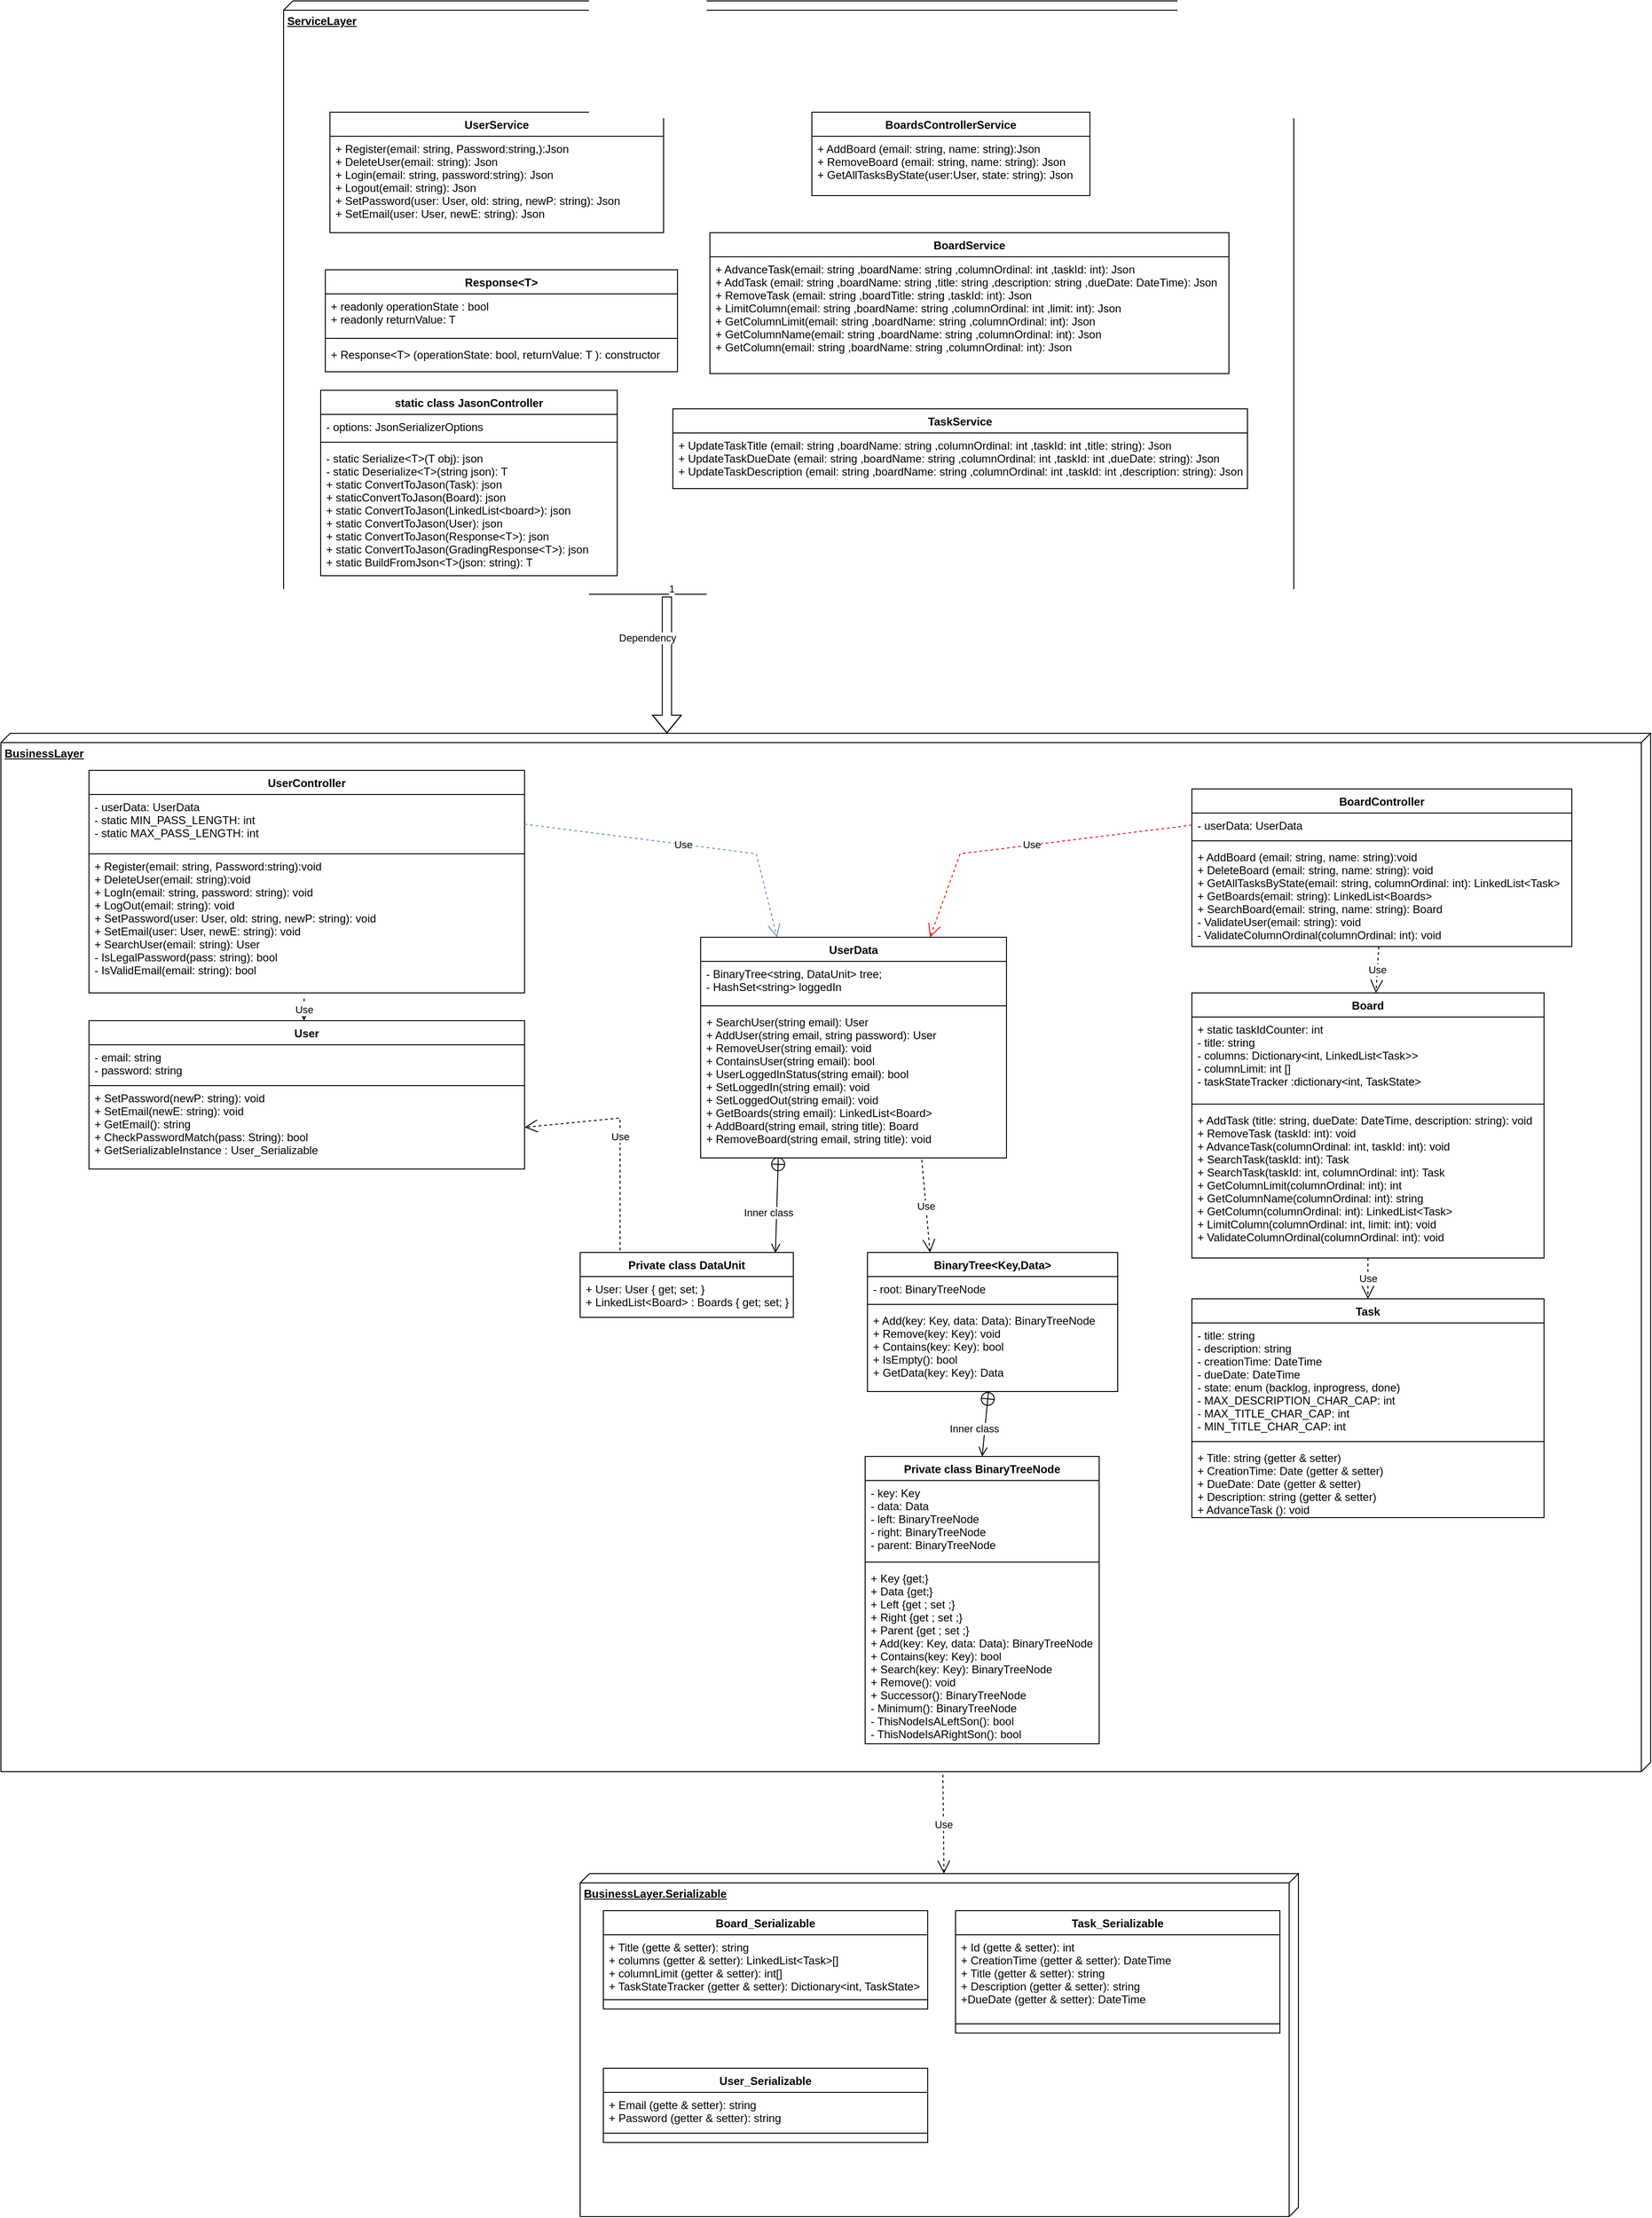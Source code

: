 <mxfile version="18.0.2" type="device"><diagram id="C5RBs43oDa-KdzZeNtuy" name="Page-1"><mxGraphModel dx="1738" dy="824" grid="1" gridSize="10" guides="1" tooltips="1" connect="1" arrows="1" fold="1" page="1" pageScale="1" pageWidth="50000" pageHeight="50000" math="0" shadow="0"><root><mxCell id="WIyWlLk6GJQsqaUBKTNV-0"/><mxCell id="WIyWlLk6GJQsqaUBKTNV-1" parent="WIyWlLk6GJQsqaUBKTNV-0"/><mxCell id="xGHjOlKu3sZe4FUSkpt8-0" value="&lt;b&gt;ServiceLayer&lt;/b&gt;" style="verticalAlign=top;align=left;spacingTop=8;spacingLeft=2;spacingRight=12;shape=cube;size=10;direction=south;fontStyle=4;html=1;shadow=0;" parent="WIyWlLk6GJQsqaUBKTNV-1" vertex="1"><mxGeometry x="1275" y="40" width="1100" height="640" as="geometry"/></mxCell><mxCell id="xGHjOlKu3sZe4FUSkpt8-2" value="&lt;b&gt;BusinessLayer&lt;/b&gt;" style="verticalAlign=top;align=left;spacingTop=8;spacingLeft=2;spacingRight=12;shape=cube;size=10;direction=south;fontStyle=4;html=1;shadow=0;" parent="WIyWlLk6GJQsqaUBKTNV-1" vertex="1"><mxGeometry x="970" y="830" width="1780" height="1120" as="geometry"/></mxCell><mxCell id="bjqec7VB7OD0hQrmDfg4-4" value="UserService" style="swimlane;fontStyle=1;childLayout=stackLayout;horizontal=1;startSize=26;fillColor=none;horizontalStack=0;resizeParent=1;resizeParentMax=0;resizeLast=0;collapsible=1;marginBottom=0;shadow=0;" parent="WIyWlLk6GJQsqaUBKTNV-1" vertex="1"><mxGeometry x="1325" y="160" width="360" height="130" as="geometry"/></mxCell><mxCell id="bjqec7VB7OD0hQrmDfg4-5" value="+ Register(email: string, Password:string,):Json&#10;+ DeleteUser(email: string): Json&#10;+ Login(email: string, password:string): Json&#10;+ Logout(email: string): Json&#10;+ SetPassword(user: User, old: string, newP: string): Json&#10;+ SetEmail(user: User, newE: string): Json&#10;&#10;" style="text;strokeColor=none;fillColor=none;align=left;verticalAlign=top;spacingLeft=4;spacingRight=4;overflow=hidden;rotatable=0;points=[[0,0.5],[1,0.5]];portConstraint=eastwest;shadow=0;" parent="bjqec7VB7OD0hQrmDfg4-4" vertex="1"><mxGeometry y="26" width="360" height="104" as="geometry"/></mxCell><mxCell id="bjqec7VB7OD0hQrmDfg4-8" value="BoardsControllerService" style="swimlane;fontStyle=1;childLayout=stackLayout;horizontal=1;startSize=26;fillColor=none;horizontalStack=0;resizeParent=1;resizeParentMax=0;resizeLast=0;collapsible=1;marginBottom=0;shadow=0;" parent="WIyWlLk6GJQsqaUBKTNV-1" vertex="1"><mxGeometry x="1845" y="160" width="300" height="90" as="geometry"/></mxCell><mxCell id="bjqec7VB7OD0hQrmDfg4-11" value="+ AddBoard (email: string, name: string):Json&#10;+ RemoveBoard (email: string, name: string): Json&#10;+ GetAllTasksByState(user:User, state: string): Json&#10;" style="text;strokeColor=none;fillColor=none;align=left;verticalAlign=top;spacingLeft=4;spacingRight=4;overflow=hidden;rotatable=0;points=[[0,0.5],[1,0.5]];portConstraint=eastwest;shadow=0;" parent="bjqec7VB7OD0hQrmDfg4-8" vertex="1"><mxGeometry y="26" width="300" height="64" as="geometry"/></mxCell><mxCell id="98GBIVYYCk5wVsRqXRgm-3" value="User" style="swimlane;fontStyle=1;align=center;verticalAlign=top;childLayout=stackLayout;horizontal=1;startSize=26;horizontalStack=0;resizeParent=1;resizeParentMax=0;resizeLast=0;collapsible=1;marginBottom=0;shadow=0;" parent="WIyWlLk6GJQsqaUBKTNV-1" vertex="1"><mxGeometry x="1065" y="1140" width="470" height="160" as="geometry"/></mxCell><mxCell id="98GBIVYYCk5wVsRqXRgm-4" value="- email: string&#10;- password: string" style="text;strokeColor=none;fillColor=none;align=left;verticalAlign=top;spacingLeft=4;spacingRight=4;overflow=hidden;rotatable=0;points=[[0,0.5],[1,0.5]];portConstraint=eastwest;shadow=0;" parent="98GBIVYYCk5wVsRqXRgm-3" vertex="1"><mxGeometry y="26" width="470" height="44" as="geometry"/></mxCell><mxCell id="98GBIVYYCk5wVsRqXRgm-6" value="+ SetPassword(newP: string): void&#10;+ SetEmail(newE: string): void&#10;+ GetEmail(): string&#10;+ CheckPasswordMatch(pass: String): bool&#10;+ GetSerializableInstance : User_Serializable&#10;" style="text;strokeColor=default;fillColor=none;align=left;verticalAlign=top;spacingLeft=4;spacingRight=4;overflow=hidden;rotatable=0;points=[[0,0.5],[1,0.5]];portConstraint=eastwest;shadow=0;" parent="98GBIVYYCk5wVsRqXRgm-3" vertex="1"><mxGeometry y="70" width="470" height="90" as="geometry"/></mxCell><mxCell id="98GBIVYYCk5wVsRqXRgm-7" value="UserController" style="swimlane;fontStyle=1;align=center;verticalAlign=top;childLayout=stackLayout;horizontal=1;startSize=26;horizontalStack=0;resizeParent=1;resizeParentMax=0;resizeLast=0;collapsible=1;marginBottom=0;shadow=0;" parent="WIyWlLk6GJQsqaUBKTNV-1" vertex="1"><mxGeometry x="1065" y="870" width="470" height="240" as="geometry"/></mxCell><mxCell id="98GBIVYYCk5wVsRqXRgm-8" value="- userData: UserData&#10;- static MIN_PASS_LENGTH: int&#10;- static MAX_PASS_LENGTH: int" style="text;strokeColor=default;fillColor=none;align=left;verticalAlign=top;spacingLeft=4;spacingRight=4;overflow=hidden;rotatable=0;points=[[0,0.5],[1,0.5]];portConstraint=eastwest;shadow=0;" parent="98GBIVYYCk5wVsRqXRgm-7" vertex="1"><mxGeometry y="26" width="470" height="64" as="geometry"/></mxCell><mxCell id="98GBIVYYCk5wVsRqXRgm-9" value="+ Register(email: string, Password:string):void&#10;+ DeleteUser(email: string):void&#10;+ LogIn(email: string, password: string): void&#10;+ LogOut(email: string): void&#10;+ SetPassword(user: User, old: string, newP: string): void&#10;+ SetEmail(user: User, newE: string): void&#10;+ SearchUser(email: string): User&#10;- IsLegalPassword(pass: string): bool&#10;- IsValidEmail(email: string): bool&#10;&#10;&#10;" style="text;strokeColor=none;fillColor=none;align=left;verticalAlign=top;spacingLeft=4;spacingRight=4;overflow=hidden;rotatable=0;points=[[0,0.5],[1,0.5]];portConstraint=eastwest;shadow=0;" parent="98GBIVYYCk5wVsRqXRgm-7" vertex="1"><mxGeometry y="90" width="470" height="150" as="geometry"/></mxCell><mxCell id="x5OhaD_4UeYc6BT9FAR0-0" value="BoardController" style="swimlane;fontStyle=1;align=center;verticalAlign=top;childLayout=stackLayout;horizontal=1;startSize=26;horizontalStack=0;resizeParent=1;resizeParentMax=0;resizeLast=0;collapsible=1;marginBottom=0;shadow=0;" parent="WIyWlLk6GJQsqaUBKTNV-1" vertex="1"><mxGeometry x="2255" y="890" width="410" height="170" as="geometry"/></mxCell><mxCell id="x5OhaD_4UeYc6BT9FAR0-1" value="- userData: UserData" style="text;strokeColor=none;fillColor=none;align=left;verticalAlign=top;spacingLeft=4;spacingRight=4;overflow=hidden;rotatable=0;points=[[0,0.5],[1,0.5]];portConstraint=eastwest;shadow=0;" parent="x5OhaD_4UeYc6BT9FAR0-0" vertex="1"><mxGeometry y="26" width="410" height="26" as="geometry"/></mxCell><mxCell id="x5OhaD_4UeYc6BT9FAR0-2" value="" style="line;strokeWidth=1;fillColor=none;align=left;verticalAlign=middle;spacingTop=-1;spacingLeft=3;spacingRight=3;rotatable=0;labelPosition=right;points=[];portConstraint=eastwest;shadow=0;" parent="x5OhaD_4UeYc6BT9FAR0-0" vertex="1"><mxGeometry y="52" width="410" height="8" as="geometry"/></mxCell><mxCell id="x5OhaD_4UeYc6BT9FAR0-3" value="+ AddBoard (email: string, name: string):void&#10;+ DeleteBoard (email: string, name: string): void&#10;+ GetAllTasksByState(email: string, columnOrdinal: int): LinkedList&lt;Task&gt;&#10;+ GetBoards(email: string): LinkedList&lt;Boards&gt;&#10;+ SearchBoard(email: string, name: string): Board&#10;- ValidateUser(email: string): void&#10;- ValidateColumnOrdinal(columnOrdinal: int): void&#10;" style="text;strokeColor=none;fillColor=none;align=left;verticalAlign=top;spacingLeft=4;spacingRight=4;overflow=hidden;rotatable=0;points=[[0,0.5],[1,0.5]];portConstraint=eastwest;shadow=0;" parent="x5OhaD_4UeYc6BT9FAR0-0" vertex="1"><mxGeometry y="60" width="410" height="110" as="geometry"/></mxCell><mxCell id="x5OhaD_4UeYc6BT9FAR0-4" value="Board" style="swimlane;fontStyle=1;align=center;verticalAlign=top;childLayout=stackLayout;horizontal=1;startSize=26;horizontalStack=0;resizeParent=1;resizeParentMax=0;resizeLast=0;collapsible=1;marginBottom=0;shadow=0;" parent="WIyWlLk6GJQsqaUBKTNV-1" vertex="1"><mxGeometry x="2255" y="1110" width="380" height="286" as="geometry"/></mxCell><mxCell id="x5OhaD_4UeYc6BT9FAR0-5" value="+ static taskIdCounter: int&#10;- title: string&#10;- columns: Dictionary&lt;int, LinkedList&lt;Task&gt;&gt;&#10;- columnLimit: int []&#10;- taskStateTracker :dictionary&lt;int, TaskState&gt;" style="text;strokeColor=none;fillColor=none;align=left;verticalAlign=top;spacingLeft=4;spacingRight=4;overflow=hidden;rotatable=0;points=[[0,0.5],[1,0.5]];portConstraint=eastwest;shadow=0;" parent="x5OhaD_4UeYc6BT9FAR0-4" vertex="1"><mxGeometry y="26" width="380" height="90" as="geometry"/></mxCell><mxCell id="x5OhaD_4UeYc6BT9FAR0-6" value="" style="line;strokeWidth=1;fillColor=none;align=left;verticalAlign=middle;spacingTop=-1;spacingLeft=3;spacingRight=3;rotatable=0;labelPosition=right;points=[];portConstraint=eastwest;shadow=0;" parent="x5OhaD_4UeYc6BT9FAR0-4" vertex="1"><mxGeometry y="116" width="380" height="8" as="geometry"/></mxCell><mxCell id="x5OhaD_4UeYc6BT9FAR0-7" value="+ AddTask (title: string, dueDate: DateTime, description: string): void&#10;+ RemoveTask (taskId: int): void&#10;+ AdvanceTask(columnOrdinal: int, taskId: int): void&#10;+ SearchTask(taskId: int): Task&#10;+ SearchTask(taskId: int, columnOrdinal: int): Task&#10;+ GetColumnLimit(columnOrdinal: int): int&#10;+ GetColumnName(columnOrdinal: int): string&#10;+ GetColumn(columnOrdinal: int): LinkedList&lt;Task&gt;&#10;+ LimitColumn(columnOrdinal: int, limit: int): void&#10;+ ValidateColumnOrdinal(columnOrdinal: int): void" style="text;strokeColor=none;fillColor=none;align=left;verticalAlign=top;spacingLeft=4;spacingRight=4;overflow=hidden;rotatable=0;points=[[0,0.5],[1,0.5]];portConstraint=eastwest;shadow=0;" parent="x5OhaD_4UeYc6BT9FAR0-4" vertex="1"><mxGeometry y="124" width="380" height="162" as="geometry"/></mxCell><mxCell id="uk4W0RfvNMryeM5cHu4r-0" value="Task" style="swimlane;fontStyle=1;align=center;verticalAlign=top;childLayout=stackLayout;horizontal=1;startSize=26;horizontalStack=0;resizeParent=1;resizeParentMax=0;resizeLast=0;collapsible=1;marginBottom=0;shadow=0;" parent="WIyWlLk6GJQsqaUBKTNV-1" vertex="1"><mxGeometry x="2255" y="1440" width="380" height="236" as="geometry"/></mxCell><mxCell id="uk4W0RfvNMryeM5cHu4r-1" value="- title: string&#10;- description: string&#10;- creationTime: DateTime&#10;- dueDate: DateTime&#10;- state: enum (backlog, inprogress, done)&#10;- MAX_DESCRIPTION_CHAR_CAP: int&#10;- MAX_TITLE_CHAR_CAP: int&#10;- MIN_TITLE_CHAR_CAP: int&#10;&#10;" style="text;strokeColor=none;fillColor=none;align=left;verticalAlign=top;spacingLeft=4;spacingRight=4;overflow=hidden;rotatable=0;points=[[0,0.5],[1,0.5]];portConstraint=eastwest;shadow=0;" parent="uk4W0RfvNMryeM5cHu4r-0" vertex="1"><mxGeometry y="26" width="380" height="124" as="geometry"/></mxCell><mxCell id="uk4W0RfvNMryeM5cHu4r-2" value="" style="line;strokeWidth=1;fillColor=none;align=left;verticalAlign=middle;spacingTop=-1;spacingLeft=3;spacingRight=3;rotatable=0;labelPosition=right;points=[];portConstraint=eastwest;shadow=0;" parent="uk4W0RfvNMryeM5cHu4r-0" vertex="1"><mxGeometry y="150" width="380" height="8" as="geometry"/></mxCell><mxCell id="uk4W0RfvNMryeM5cHu4r-3" value="+ Title: string (getter &amp; setter)&#10;+ CreationTime: Date (getter &amp; setter)&#10;+ DueDate: Date (getter &amp; setter)&#10;+ Description: string (getter &amp; setter)&#10;+ AdvanceTask (): void&#10;" style="text;strokeColor=none;fillColor=none;align=left;verticalAlign=top;spacingLeft=4;spacingRight=4;overflow=hidden;rotatable=0;points=[[0,0.5],[1,0.5]];portConstraint=eastwest;shadow=0;" parent="uk4W0RfvNMryeM5cHu4r-0" vertex="1"><mxGeometry y="158" width="380" height="78" as="geometry"/></mxCell><mxCell id="uk4W0RfvNMryeM5cHu4r-10" value="Use" style="endArrow=open;endSize=12;dashed=1;html=1;rounded=0;shadow=0;" parent="WIyWlLk6GJQsqaUBKTNV-1" source="x5OhaD_4UeYc6BT9FAR0-3" target="x5OhaD_4UeYc6BT9FAR0-4" edge="1"><mxGeometry width="160" relative="1" as="geometry"><mxPoint x="2008" y="1000" as="sourcePoint"/><mxPoint x="1848" y="970" as="targetPoint"/></mxGeometry></mxCell><mxCell id="uk4W0RfvNMryeM5cHu4r-11" value="Use" style="endArrow=open;endSize=12;dashed=1;html=1;rounded=0;entryX=0.5;entryY=0;entryDx=0;entryDy=0;shadow=0;" parent="WIyWlLk6GJQsqaUBKTNV-1" source="x5OhaD_4UeYc6BT9FAR0-7" target="uk4W0RfvNMryeM5cHu4r-0" edge="1"><mxGeometry width="160" relative="1" as="geometry"><mxPoint x="2008" y="1260" as="sourcePoint"/><mxPoint x="2020.581" y="1060" as="targetPoint"/></mxGeometry></mxCell><mxCell id="uk4W0RfvNMryeM5cHu4r-14" value="Use" style="endArrow=open;endSize=12;dashed=1;html=1;rounded=0;exitX=0.494;exitY=1.041;exitDx=0;exitDy=0;exitPerimeter=0;shadow=0;" parent="WIyWlLk6GJQsqaUBKTNV-1" source="98GBIVYYCk5wVsRqXRgm-9" edge="1"><mxGeometry width="160" relative="1" as="geometry"><mxPoint x="1288" y="1010" as="sourcePoint"/><mxPoint x="1297" y="1140" as="targetPoint"/></mxGeometry></mxCell><mxCell id="fzO_TyOFeQawnUR0l6xO-3" value="Use" style="endArrow=open;endSize=12;dashed=1;html=1;rounded=0;exitX=0;exitY=0.5;exitDx=0;exitDy=0;entryX=0.75;entryY=0;entryDx=0;entryDy=0;strokeColor=#FF0000;shadow=0;" parent="WIyWlLk6GJQsqaUBKTNV-1" source="x5OhaD_4UeYc6BT9FAR0-1" target="6h6Y3TABcNSIhT4n3z8i-7" edge="1"><mxGeometry width="160" relative="1" as="geometry"><mxPoint x="1595" y="1140" as="sourcePoint"/><mxPoint x="2008.5" y="1140" as="targetPoint"/><Array as="points"><mxPoint x="2005" y="960"/></Array></mxGeometry></mxCell><mxCell id="fzO_TyOFeQawnUR0l6xO-10" value="Dependency" style="endArrow=block;endFill=1;html=1;edgeStyle=orthogonalEdgeStyle;align=left;verticalAlign=top;rounded=0;strokeColor=#000000;exitX=1.004;exitY=0.624;exitDx=0;exitDy=0;exitPerimeter=0;shape=flexArrow;shadow=0;" parent="WIyWlLk6GJQsqaUBKTNV-1" source="xGHjOlKu3sZe4FUSkpt8-0" target="xGHjOlKu3sZe4FUSkpt8-2" edge="1"><mxGeometry x="-0.569" y="-54" relative="1" as="geometry"><mxPoint x="1435" y="780" as="sourcePoint"/><mxPoint x="1595" y="830" as="targetPoint"/><Array as="points"><mxPoint x="1689" y="790"/><mxPoint x="1689" y="790"/></Array><mxPoint y="-1" as="offset"/></mxGeometry></mxCell><mxCell id="fzO_TyOFeQawnUR0l6xO-11" value="1" style="edgeLabel;resizable=0;html=1;align=left;verticalAlign=bottom;shadow=0;" parent="fzO_TyOFeQawnUR0l6xO-10" connectable="0" vertex="1"><mxGeometry x="-1" relative="1" as="geometry"/></mxCell><mxCell id="XPnZd86U7aN-Ja2AK9dV-4" value="BinaryTree&lt;Key,Data&gt;" style="swimlane;fontStyle=1;align=center;verticalAlign=top;childLayout=stackLayout;horizontal=1;startSize=26;horizontalStack=0;resizeParent=1;resizeParentMax=0;resizeLast=0;collapsible=1;marginBottom=0;shadow=0;" parent="WIyWlLk6GJQsqaUBKTNV-1" vertex="1"><mxGeometry x="1905" y="1390" width="270" height="150" as="geometry"/></mxCell><mxCell id="XPnZd86U7aN-Ja2AK9dV-5" value="- root: BinaryTreeNode" style="text;strokeColor=none;fillColor=none;align=left;verticalAlign=top;spacingLeft=4;spacingRight=4;overflow=hidden;rotatable=0;points=[[0,0.5],[1,0.5]];portConstraint=eastwest;shadow=0;" parent="XPnZd86U7aN-Ja2AK9dV-4" vertex="1"><mxGeometry y="26" width="270" height="26" as="geometry"/></mxCell><mxCell id="XPnZd86U7aN-Ja2AK9dV-6" value="" style="line;strokeWidth=1;fillColor=none;align=left;verticalAlign=middle;spacingTop=-1;spacingLeft=3;spacingRight=3;rotatable=0;labelPosition=right;points=[];portConstraint=eastwest;shadow=0;" parent="XPnZd86U7aN-Ja2AK9dV-4" vertex="1"><mxGeometry y="52" width="270" height="8" as="geometry"/></mxCell><mxCell id="XPnZd86U7aN-Ja2AK9dV-7" value="+ Add(key: Key, data: Data): BinaryTreeNode&#10;+ Remove(key: Key): void&#10;+ Contains(key: Key): bool&#10;+ IsEmpty(): bool&#10;+ GetData(key: Key): Data&#10;&#10;" style="text;strokeColor=none;fillColor=none;align=left;verticalAlign=top;spacingLeft=4;spacingRight=4;overflow=hidden;rotatable=0;points=[[0,0.5],[1,0.5]];portConstraint=eastwest;shadow=0;" parent="XPnZd86U7aN-Ja2AK9dV-4" vertex="1"><mxGeometry y="60" width="270" height="90" as="geometry"/></mxCell><mxCell id="XPnZd86U7aN-Ja2AK9dV-8" value="Private class BinaryTreeNode" style="swimlane;fontStyle=1;align=center;verticalAlign=top;childLayout=stackLayout;horizontal=1;startSize=26;horizontalStack=0;resizeParent=1;resizeParentMax=0;resizeLast=0;collapsible=1;marginBottom=0;shadow=0;" parent="WIyWlLk6GJQsqaUBKTNV-1" vertex="1"><mxGeometry x="1902.5" y="1610" width="252.5" height="310" as="geometry"/></mxCell><mxCell id="XPnZd86U7aN-Ja2AK9dV-9" value="- key: Key&#10;- data: Data&#10;- left: BinaryTreeNode&#10;- right: BinaryTreeNode&#10;- parent: BinaryTreeNode" style="text;strokeColor=none;fillColor=none;align=left;verticalAlign=top;spacingLeft=4;spacingRight=4;overflow=hidden;rotatable=0;points=[[0,0.5],[1,0.5]];portConstraint=eastwest;shadow=0;" parent="XPnZd86U7aN-Ja2AK9dV-8" vertex="1"><mxGeometry y="26" width="252.5" height="84" as="geometry"/></mxCell><mxCell id="XPnZd86U7aN-Ja2AK9dV-10" value="" style="line;strokeWidth=1;fillColor=none;align=left;verticalAlign=middle;spacingTop=-1;spacingLeft=3;spacingRight=3;rotatable=0;labelPosition=right;points=[];portConstraint=eastwest;shadow=0;" parent="XPnZd86U7aN-Ja2AK9dV-8" vertex="1"><mxGeometry y="110" width="252.5" height="8" as="geometry"/></mxCell><mxCell id="XPnZd86U7aN-Ja2AK9dV-11" value="+ Key {get;}&#10;+ Data {get;}&#10;+ Left {get ; set ;}&#10;+ Right {get ; set ;}&#10;+ Parent {get ; set ;}&#10;+ Add(key: Key, data: Data): BinaryTreeNode&#10;+ Contains(key: Key): bool&#10;+ Search(key: Key): BinaryTreeNode&#10;+ Remove(): void&#10;+ Successor(): BinaryTreeNode&#10;-  Minimum(): BinaryTreeNode&#10;- ThisNodeIsALeftSon(): bool&#10;- ThisNodeIsARightSon(): bool" style="text;strokeColor=none;fillColor=none;align=left;verticalAlign=top;spacingLeft=4;spacingRight=4;overflow=hidden;rotatable=0;points=[[0,0.5],[1,0.5]];portConstraint=eastwest;shadow=0;" parent="XPnZd86U7aN-Ja2AK9dV-8" vertex="1"><mxGeometry y="118" width="252.5" height="192" as="geometry"/></mxCell><mxCell id="XPnZd86U7aN-Ja2AK9dV-16" value="" style="endArrow=open;startArrow=circlePlus;endFill=0;startFill=0;endSize=8;html=1;rounded=0;entryX=0.5;entryY=0;entryDx=0;entryDy=0;shadow=0;" parent="WIyWlLk6GJQsqaUBKTNV-1" source="XPnZd86U7aN-Ja2AK9dV-7" target="XPnZd86U7aN-Ja2AK9dV-8" edge="1"><mxGeometry width="160" relative="1" as="geometry"><mxPoint x="865" y="1460" as="sourcePoint"/><mxPoint x="873.07" y="1536" as="targetPoint"/><Array as="points"/></mxGeometry></mxCell><mxCell id="KujX5jgfpQqqQv8bhV0d-0" value="Use" style="endArrow=open;endSize=12;dashed=1;html=1;rounded=0;exitX=1;exitY=0.5;exitDx=0;exitDy=0;fillColor=#dae8fc;strokeColor=#6c8ebf;entryX=0.25;entryY=0;entryDx=0;entryDy=0;shadow=0;" parent="WIyWlLk6GJQsqaUBKTNV-1" source="98GBIVYYCk5wVsRqXRgm-8" target="6h6Y3TABcNSIhT4n3z8i-7" edge="1"><mxGeometry width="160" relative="1" as="geometry"><mxPoint x="1585" y="1140" as="sourcePoint"/><mxPoint x="2008.5" y="1140" as="targetPoint"/><Array as="points"><mxPoint x="1785" y="960"/></Array></mxGeometry></mxCell><mxCell id="6h6Y3TABcNSIhT4n3z8i-0" value="BoardService" style="swimlane;fontStyle=1;childLayout=stackLayout;horizontal=1;startSize=26;fillColor=none;horizontalStack=0;resizeParent=1;resizeParentMax=0;resizeLast=0;collapsible=1;marginBottom=0;shadow=0;" parent="WIyWlLk6GJQsqaUBKTNV-1" vertex="1"><mxGeometry x="1735" y="290" width="560" height="152" as="geometry"/></mxCell><mxCell id="6h6Y3TABcNSIhT4n3z8i-1" value="+ AdvanceTask(email: string ,boardName: string ,columnOrdinal: int ,taskId: int): Json&#10;+ AddTask (email: string ,boardName: string ,title: string ,description: string ,dueDate: DateTime): Json&#10;+ RemoveTask (email: string ,boardTitle: string ,taskId: int): Json&#10;+ LimitColumn(email: string ,boardName: string ,columnOrdinal: int ,limit: int): Json&#10;+ GetColumnLimit(email: string ,boardName: string ,columnOrdinal: int): Json&#10;+ GetColumnName(email: string ,boardName: string ,columnOrdinal: int): Json&#10;+ GetColumn(email: string ,boardName: string ,columnOrdinal: int): Json&#10;" style="text;strokeColor=none;fillColor=none;align=left;verticalAlign=top;spacingLeft=4;spacingRight=4;overflow=hidden;rotatable=0;points=[[0,0.5],[1,0.5]];portConstraint=eastwest;shadow=0;" parent="6h6Y3TABcNSIhT4n3z8i-0" vertex="1"><mxGeometry y="26" width="560" height="126" as="geometry"/></mxCell><mxCell id="6h6Y3TABcNSIhT4n3z8i-2" value="TaskService" style="swimlane;fontStyle=1;childLayout=stackLayout;horizontal=1;startSize=26;fillColor=none;horizontalStack=0;resizeParent=1;resizeParentMax=0;resizeLast=0;collapsible=1;marginBottom=0;shadow=0;" parent="WIyWlLk6GJQsqaUBKTNV-1" vertex="1"><mxGeometry x="1695" y="480" width="620" height="86" as="geometry"/></mxCell><mxCell id="6h6Y3TABcNSIhT4n3z8i-3" value="+ UpdateTaskTitle (email: string ,boardName: string ,columnOrdinal: int ,taskId: int ,title: string): Json&#10;+ UpdateTaskDueDate (email: string ,boardName: string ,columnOrdinal: int ,taskId: int ,dueDate: string): Json&#10;+ UpdateTaskDescription (email: string ,boardName: string ,columnOrdinal: int ,taskId: int ,description: string): Json&#10;" style="text;strokeColor=none;fillColor=none;align=left;verticalAlign=top;spacingLeft=4;spacingRight=4;overflow=hidden;rotatable=0;points=[[0,0.5],[1,0.5]];portConstraint=eastwest;shadow=0;" parent="6h6Y3TABcNSIhT4n3z8i-2" vertex="1"><mxGeometry y="26" width="620" height="60" as="geometry"/></mxCell><mxCell id="6h6Y3TABcNSIhT4n3z8i-7" value="UserData" style="swimlane;fontStyle=1;align=center;verticalAlign=top;childLayout=stackLayout;horizontal=1;startSize=26;horizontalStack=0;resizeParent=1;resizeParentMax=0;resizeLast=0;collapsible=1;marginBottom=0;shadow=0;" parent="WIyWlLk6GJQsqaUBKTNV-1" vertex="1"><mxGeometry x="1725" y="1050" width="330" height="238" as="geometry"/></mxCell><mxCell id="6h6Y3TABcNSIhT4n3z8i-8" value="- BinaryTree&lt;string, DataUnit&gt; tree; &#10;- HashSet&lt;string&gt; loggedIn" style="text;strokeColor=none;fillColor=none;align=left;verticalAlign=top;spacingLeft=4;spacingRight=4;overflow=hidden;rotatable=0;points=[[0,0.5],[1,0.5]];portConstraint=eastwest;shadow=0;" parent="6h6Y3TABcNSIhT4n3z8i-7" vertex="1"><mxGeometry y="26" width="330" height="44" as="geometry"/></mxCell><mxCell id="6h6Y3TABcNSIhT4n3z8i-9" value="" style="line;strokeWidth=1;fillColor=none;align=left;verticalAlign=middle;spacingTop=-1;spacingLeft=3;spacingRight=3;rotatable=0;labelPosition=right;points=[];portConstraint=eastwest;shadow=0;" parent="6h6Y3TABcNSIhT4n3z8i-7" vertex="1"><mxGeometry y="70" width="330" height="8" as="geometry"/></mxCell><mxCell id="6h6Y3TABcNSIhT4n3z8i-10" value="+ SearchUser(string email): User&#10;+ AddUser(string email, string password): User&#10;+ RemoveUser(string email): void&#10;+ ContainsUser(string email): bool&#10;+ UserLoggedInStatus(string email): bool&#10;+ SetLoggedIn(string email): void&#10;+ SetLoggedOut(string email): void&#10;+ GetBoards(string email): LinkedList&lt;Board&gt;&#10;+ AddBoard(string email, string title): Board&#10;+ RemoveBoard(string email, string title): void" style="text;strokeColor=none;fillColor=none;align=left;verticalAlign=top;spacingLeft=4;spacingRight=4;overflow=hidden;rotatable=0;points=[[0,0.5],[1,0.5]];portConstraint=eastwest;shadow=0;" parent="6h6Y3TABcNSIhT4n3z8i-7" vertex="1"><mxGeometry y="78" width="330" height="160" as="geometry"/></mxCell><mxCell id="6h6Y3TABcNSIhT4n3z8i-15" value="Private class DataUnit" style="swimlane;fontStyle=1;childLayout=stackLayout;horizontal=1;startSize=26;fillColor=none;horizontalStack=0;resizeParent=1;resizeParentMax=0;resizeLast=0;collapsible=1;marginBottom=0;shadow=0;" parent="WIyWlLk6GJQsqaUBKTNV-1" vertex="1"><mxGeometry x="1595" y="1390" width="230" height="70" as="geometry"/></mxCell><mxCell id="6h6Y3TABcNSIhT4n3z8i-16" value="+ User: User { get; set; }&#10;+ LinkedList&lt;Board&gt; : Boards { get; set; }" style="text;strokeColor=none;fillColor=none;align=left;verticalAlign=top;spacingLeft=4;spacingRight=4;overflow=hidden;rotatable=0;points=[[0,0.5],[1,0.5]];portConstraint=eastwest;shadow=0;" parent="6h6Y3TABcNSIhT4n3z8i-15" vertex="1"><mxGeometry y="26" width="230" height="44" as="geometry"/></mxCell><mxCell id="6h6Y3TABcNSIhT4n3z8i-19" value="" style="endArrow=open;startArrow=circlePlus;endFill=0;startFill=0;endSize=8;html=1;rounded=0;entryX=0.916;entryY=0.01;entryDx=0;entryDy=0;entryPerimeter=0;exitX=0.254;exitY=0.993;exitDx=0;exitDy=0;exitPerimeter=0;shadow=0;" parent="WIyWlLk6GJQsqaUBKTNV-1" source="6h6Y3TABcNSIhT4n3z8i-10" target="6h6Y3TABcNSIhT4n3z8i-15" edge="1"><mxGeometry width="160" relative="1" as="geometry"><mxPoint x="1796.73" y="1200" as="sourcePoint"/><mxPoint x="1795" y="1258.53" as="targetPoint"/><Array as="points"/></mxGeometry></mxCell><mxCell id="6h6Y3TABcNSIhT4n3z8i-21" value="Inner class" style="edgeLabel;html=1;align=center;verticalAlign=middle;resizable=0;points=[];shadow=0;" parent="6h6Y3TABcNSIhT4n3z8i-19" connectable="0" vertex="1"><mxGeometry x="-0.186" y="3" relative="1" as="geometry"><mxPoint x="209" y="250" as="offset"/></mxGeometry></mxCell><mxCell id="6h6Y3TABcNSIhT4n3z8i-20" value="Use" style="endArrow=open;endSize=12;dashed=1;html=1;rounded=0;exitX=0.187;exitY=-0.033;exitDx=0;exitDy=0;exitPerimeter=0;entryX=1;entryY=0.5;entryDx=0;entryDy=0;shadow=0;" parent="WIyWlLk6GJQsqaUBKTNV-1" source="6h6Y3TABcNSIhT4n3z8i-15" target="98GBIVYYCk5wVsRqXRgm-6" edge="1"><mxGeometry width="160" relative="1" as="geometry"><mxPoint x="1735" y="1130" as="sourcePoint"/><mxPoint x="1895" y="1130" as="targetPoint"/><Array as="points"><mxPoint x="1638" y="1245"/></Array></mxGeometry></mxCell><mxCell id="6h6Y3TABcNSIhT4n3z8i-23" value="Use" style="endArrow=open;endSize=12;dashed=1;html=1;rounded=0;exitX=0.723;exitY=1.013;exitDx=0;exitDy=0;exitPerimeter=0;entryX=0.25;entryY=0;entryDx=0;entryDy=0;shadow=0;" parent="WIyWlLk6GJQsqaUBKTNV-1" source="6h6Y3TABcNSIhT4n3z8i-10" target="XPnZd86U7aN-Ja2AK9dV-4" edge="1"><mxGeometry width="160" relative="1" as="geometry"><mxPoint x="2135" y="1200.0" as="sourcePoint"/><mxPoint x="2031.99" y="1135.31" as="targetPoint"/><Array as="points"/></mxGeometry></mxCell><mxCell id="6h6Y3TABcNSIhT4n3z8i-25" value="Inner class" style="edgeLabel;html=1;align=center;verticalAlign=middle;resizable=0;points=[];shadow=0;" parent="WIyWlLk6GJQsqaUBKTNV-1" connectable="0" vertex="1"><mxGeometry x="1797.53" y="1346.757" as="geometry"/></mxCell><mxCell id="m7sggjpZmNRigbWk8cJt-1" value="Response&lt;T&gt;" style="swimlane;fontStyle=1;align=center;verticalAlign=top;childLayout=stackLayout;horizontal=1;startSize=26;horizontalStack=0;resizeParent=1;resizeParentMax=0;resizeLast=0;collapsible=1;marginBottom=0;strokeColor=default;shadow=0;" parent="WIyWlLk6GJQsqaUBKTNV-1" vertex="1"><mxGeometry x="1320" y="330" width="380" height="110" as="geometry"/></mxCell><mxCell id="m7sggjpZmNRigbWk8cJt-2" value="+ readonly operationState : bool&#10;+ readonly returnValue: T" style="text;strokeColor=none;fillColor=none;align=left;verticalAlign=top;spacingLeft=4;spacingRight=4;overflow=hidden;rotatable=0;points=[[0,0.5],[1,0.5]];portConstraint=eastwest;shadow=0;" parent="m7sggjpZmNRigbWk8cJt-1" vertex="1"><mxGeometry y="26" width="380" height="44" as="geometry"/></mxCell><mxCell id="m7sggjpZmNRigbWk8cJt-3" value="" style="line;strokeWidth=1;fillColor=none;align=left;verticalAlign=middle;spacingTop=-1;spacingLeft=3;spacingRight=3;rotatable=0;labelPosition=right;points=[];portConstraint=eastwest;shadow=0;" parent="m7sggjpZmNRigbWk8cJt-1" vertex="1"><mxGeometry y="70" width="380" height="8" as="geometry"/></mxCell><mxCell id="m7sggjpZmNRigbWk8cJt-4" value="+ Response&lt;T&gt; (operationState: bool, returnValue: T ): constructor" style="text;strokeColor=none;fillColor=none;align=left;verticalAlign=top;spacingLeft=4;spacingRight=4;overflow=hidden;rotatable=0;points=[[0,0.5],[1,0.5]];portConstraint=eastwest;shadow=0;" parent="m7sggjpZmNRigbWk8cJt-1" vertex="1"><mxGeometry y="78" width="380" height="32" as="geometry"/></mxCell><mxCell id="m7sggjpZmNRigbWk8cJt-5" value="static class JasonController" style="swimlane;fontStyle=1;align=center;verticalAlign=top;childLayout=stackLayout;horizontal=1;startSize=26;horizontalStack=0;resizeParent=1;resizeParentMax=0;resizeLast=0;collapsible=1;marginBottom=0;strokeColor=default;shadow=0;" parent="WIyWlLk6GJQsqaUBKTNV-1" vertex="1"><mxGeometry x="1315" y="460" width="320" height="200" as="geometry"/></mxCell><mxCell id="m7sggjpZmNRigbWk8cJt-6" value="- options: JsonSerializerOptions" style="text;strokeColor=none;fillColor=none;align=left;verticalAlign=top;spacingLeft=4;spacingRight=4;overflow=hidden;rotatable=0;points=[[0,0.5],[1,0.5]];portConstraint=eastwest;shadow=0;" parent="m7sggjpZmNRigbWk8cJt-5" vertex="1"><mxGeometry y="26" width="320" height="26" as="geometry"/></mxCell><mxCell id="m7sggjpZmNRigbWk8cJt-7" value="" style="line;strokeWidth=1;fillColor=none;align=left;verticalAlign=middle;spacingTop=-1;spacingLeft=3;spacingRight=3;rotatable=0;labelPosition=right;points=[];portConstraint=eastwest;shadow=0;" parent="m7sggjpZmNRigbWk8cJt-5" vertex="1"><mxGeometry y="52" width="320" height="8" as="geometry"/></mxCell><mxCell id="m7sggjpZmNRigbWk8cJt-8" value="- static Serialize&lt;T&gt;(T obj): json&#10;- static Deserialize&lt;T&gt;(string json): T&#10;+ static ConvertToJason(Task): json&#10;+ staticConvertToJason(Board): json&#10;+ static ConvertToJason(LinkedList&lt;board&gt;): json&#10;+ static ConvertToJason(User): json&#10;+ static ConvertToJason(Response&lt;T&gt;): json&#10;+ static ConvertToJason(GradingResponse&lt;T&gt;): json&#10;+ static BuildFromJson&lt;T&gt;(json: string): T&#10;" style="text;strokeColor=none;fillColor=none;align=left;verticalAlign=top;spacingLeft=4;spacingRight=4;overflow=hidden;rotatable=0;points=[[0,0.5],[1,0.5]];portConstraint=eastwest;shadow=0;" parent="m7sggjpZmNRigbWk8cJt-5" vertex="1"><mxGeometry y="60" width="320" height="140" as="geometry"/></mxCell><mxCell id="jKmnpXZ4EFBNMK_C_inE-0" value="&lt;b&gt;BusinessLayer.Serializable&lt;/b&gt;" style="verticalAlign=top;align=left;spacingTop=8;spacingLeft=2;spacingRight=12;shape=cube;size=10;direction=south;fontStyle=4;html=1;shadow=0;" vertex="1" parent="WIyWlLk6GJQsqaUBKTNV-1"><mxGeometry x="1595" y="2060" width="775" height="370" as="geometry"/></mxCell><mxCell id="jKmnpXZ4EFBNMK_C_inE-1" value="Board_Serializable" style="swimlane;fontStyle=1;align=center;verticalAlign=top;childLayout=stackLayout;horizontal=1;startSize=26;horizontalStack=0;resizeParent=1;resizeParentMax=0;resizeLast=0;collapsible=1;marginBottom=0;shadow=0;" vertex="1" parent="WIyWlLk6GJQsqaUBKTNV-1"><mxGeometry x="1620" y="2100" width="350" height="106" as="geometry"/></mxCell><mxCell id="jKmnpXZ4EFBNMK_C_inE-2" value="+ Title (gette &amp; setter): string&#10;+ columns (getter &amp; setter): LinkedList&lt;Task&gt;[]&#10;+ columnLimit (getter &amp; setter): int[]&#10;+ TaskStateTracker (getter &amp; setter): Dictionary&lt;int, TaskState&gt;" style="text;strokeColor=none;fillColor=none;align=left;verticalAlign=top;spacingLeft=4;spacingRight=4;overflow=hidden;rotatable=0;points=[[0,0.5],[1,0.5]];portConstraint=eastwest;shadow=0;" vertex="1" parent="jKmnpXZ4EFBNMK_C_inE-1"><mxGeometry y="26" width="350" height="70" as="geometry"/></mxCell><mxCell id="jKmnpXZ4EFBNMK_C_inE-3" value="" style="text;strokeColor=default;fillColor=none;align=left;verticalAlign=top;spacingLeft=4;spacingRight=4;overflow=hidden;rotatable=0;points=[[0,0.5],[1,0.5]];portConstraint=eastwest;shadow=0;" vertex="1" parent="jKmnpXZ4EFBNMK_C_inE-1"><mxGeometry y="96" width="350" height="10" as="geometry"/></mxCell><mxCell id="jKmnpXZ4EFBNMK_C_inE-4" value="Task_Serializable" style="swimlane;fontStyle=1;align=center;verticalAlign=top;childLayout=stackLayout;horizontal=1;startSize=26;horizontalStack=0;resizeParent=1;resizeParentMax=0;resizeLast=0;collapsible=1;marginBottom=0;shadow=0;" vertex="1" parent="WIyWlLk6GJQsqaUBKTNV-1"><mxGeometry x="2000" y="2100" width="350" height="132" as="geometry"/></mxCell><mxCell id="jKmnpXZ4EFBNMK_C_inE-5" value="+ Id (gette &amp; setter): int&#10;+ CreationTime (getter &amp; setter): DateTime&#10;+ Title (getter &amp; setter): string&#10;+ Description (getter &amp; setter): string&#10;+DueDate (getter &amp; setter): DateTime" style="text;strokeColor=none;fillColor=none;align=left;verticalAlign=top;spacingLeft=4;spacingRight=4;overflow=hidden;rotatable=0;points=[[0,0.5],[1,0.5]];portConstraint=eastwest;shadow=0;" vertex="1" parent="jKmnpXZ4EFBNMK_C_inE-4"><mxGeometry y="26" width="350" height="96" as="geometry"/></mxCell><mxCell id="jKmnpXZ4EFBNMK_C_inE-6" value="" style="text;strokeColor=default;fillColor=none;align=left;verticalAlign=top;spacingLeft=4;spacingRight=4;overflow=hidden;rotatable=0;points=[[0,0.5],[1,0.5]];portConstraint=eastwest;shadow=0;" vertex="1" parent="jKmnpXZ4EFBNMK_C_inE-4"><mxGeometry y="122" width="350" height="10" as="geometry"/></mxCell><mxCell id="jKmnpXZ4EFBNMK_C_inE-7" value="User_Serializable" style="swimlane;fontStyle=1;align=center;verticalAlign=top;childLayout=stackLayout;horizontal=1;startSize=26;horizontalStack=0;resizeParent=1;resizeParentMax=0;resizeLast=0;collapsible=1;marginBottom=0;shadow=0;" vertex="1" parent="WIyWlLk6GJQsqaUBKTNV-1"><mxGeometry x="1620" y="2270" width="350" height="80" as="geometry"/></mxCell><mxCell id="jKmnpXZ4EFBNMK_C_inE-8" value="+ Email (gette &amp; setter): string&#10;+ Password (getter &amp; setter): string" style="text;strokeColor=none;fillColor=none;align=left;verticalAlign=top;spacingLeft=4;spacingRight=4;overflow=hidden;rotatable=0;points=[[0,0.5],[1,0.5]];portConstraint=eastwest;shadow=0;" vertex="1" parent="jKmnpXZ4EFBNMK_C_inE-7"><mxGeometry y="26" width="350" height="44" as="geometry"/></mxCell><mxCell id="jKmnpXZ4EFBNMK_C_inE-9" value="" style="text;strokeColor=default;fillColor=none;align=left;verticalAlign=top;spacingLeft=4;spacingRight=4;overflow=hidden;rotatable=0;points=[[0,0.5],[1,0.5]];portConstraint=eastwest;shadow=0;" vertex="1" parent="jKmnpXZ4EFBNMK_C_inE-7"><mxGeometry y="70" width="350" height="10" as="geometry"/></mxCell><mxCell id="jKmnpXZ4EFBNMK_C_inE-10" value="Use" style="endArrow=open;endSize=12;dashed=1;html=1;rounded=0;exitX=1.003;exitY=0.429;exitDx=0;exitDy=0;exitPerimeter=0;entryX=0;entryY=0;entryDx=0;entryDy=382.5;shadow=0;entryPerimeter=0;" edge="1" parent="WIyWlLk6GJQsqaUBKTNV-1" source="xGHjOlKu3sZe4FUSkpt8-2" target="jKmnpXZ4EFBNMK_C_inE-0"><mxGeometry width="160" relative="1" as="geometry"><mxPoint x="1926.09" y="1969.996" as="sourcePoint"/><mxPoint x="1925" y="2067.89" as="targetPoint"/><Array as="points"/></mxGeometry></mxCell></root></mxGraphModel></diagram></mxfile>